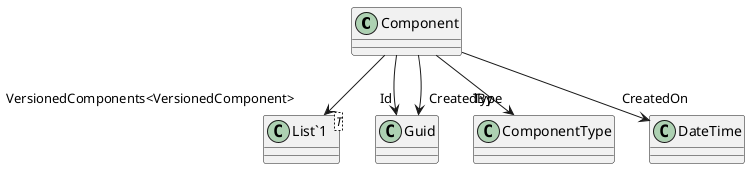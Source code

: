@startuml
class Component {
}
class "List`1"<T> {
}
Component --> "Id" Guid
Component --> "Type" ComponentType
Component --> "CreatedOn" DateTime
Component --> "CreatedBy" Guid
Component --> "VersionedComponents<VersionedComponent>" "List`1"
@enduml
